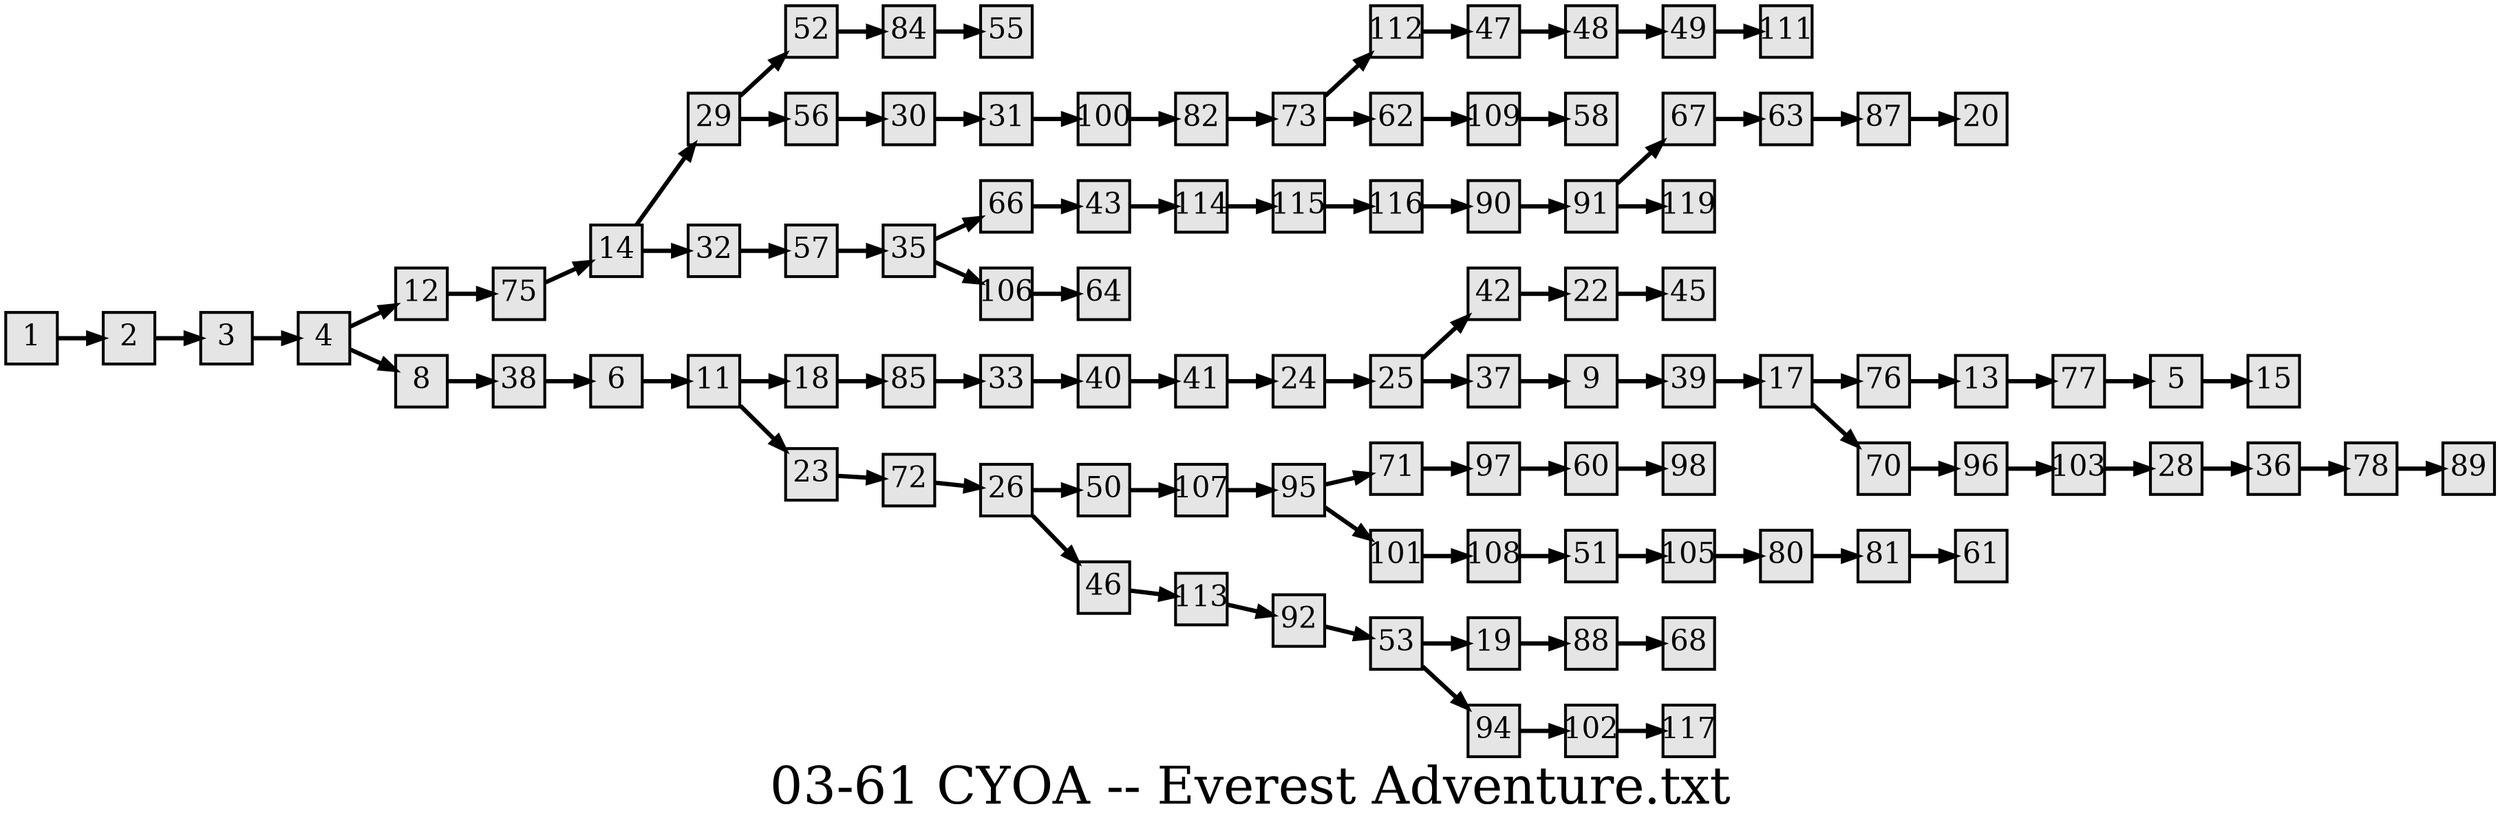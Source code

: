 digraph g{
  graph [ label="03-61 CYOA -- Everest Adventure.txt" rankdir=LR, ordering=out, fontsize=36, nodesep="0.35", ranksep="0.45"];
  node  [shape=rect, penwidth=2, fontsize=20, style=filled, fillcolor=grey90, margin="0,0", labelfloat=true, regular=true, fixedsize=true];
  edge  [labelfloat=true, penwidth=3, fontsize=12];
  1 -> 2;
  2 -> 3;
  3 -> 4;
  4 -> 12;
  4 -> 8;
  5 -> 15;
  6 -> 11;
  8 -> 38;
  9 -> 39;
  11 -> 18;
  11 -> 23;
  12 -> 75;
  13 -> 77;
  14 -> 29;
  14 -> 32;
  17 -> 76;
  17 -> 70;
  18 -> 85;
  19 -> 88;
  22 -> 45;
  23 -> 72;
  24 -> 25;
  25 -> 42;
  25 -> 37;
  26 -> 50;
  26 -> 46;
  28 -> 36;
  29 -> 52;
  29 -> 56;
  30 -> 31;
  31 -> 100;
  32 -> 57;
  33 -> 40;
  35 -> 66;
  35 -> 106;
  36 -> 78;
  37 -> 9;
  38 -> 6;
  39 -> 17;
  40 -> 41;
  41 -> 24;
  42 -> 22;
  43 -> 114;
  46 -> 113;
  47 -> 48;
  48 -> 49;
  49 -> 111;
  50 -> 107;
  51 -> 105;
  52 -> 84;
  53 -> 19;
  53 -> 94;
  56 -> 30;
  57 -> 35;
  60 -> 98;
  62 -> 109;
  63 -> 87;
  66 -> 43;
  67 -> 63;
  70 -> 96;
  71 -> 97;
  72 -> 26;
  73 -> 112;
  73 -> 62;
  75 -> 14;
  76 -> 13;
  77 -> 5;
  78 -> 89;
  80 -> 81;
  81 -> 61;
  82 -> 73;
  84 -> 55;
  85 -> 33;
  87 -> 20;
  88 -> 68;
  90 -> 91;
  91 -> 67;
  91 -> 119;
  92 -> 53;
  94 -> 102;
  95 -> 71;
  95 -> 101;
  96 -> 103;
  97 -> 60;
  100 -> 82;
  101 -> 108;
  102 -> 117;
  103 -> 28;
  105 -> 80;
  106 -> 64;
  107 -> 95;
  108 -> 51;
  109 -> 58;
  112 -> 47;
  113 -> 92;
  114 -> 115;
  115 -> 116;
  116 -> 90;
}

